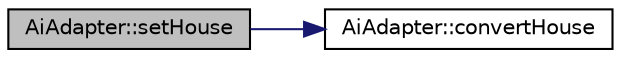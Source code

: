 digraph "AiAdapter::setHouse"
{
 // LATEX_PDF_SIZE
  edge [fontname="Helvetica",fontsize="10",labelfontname="Helvetica",labelfontsize="10"];
  node [fontname="Helvetica",fontsize="10",shape=record];
  rankdir="LR";
  Node1 [label="AiAdapter::setHouse",height=0.2,width=0.4,color="black", fillcolor="grey75", style="filled", fontcolor="black",tooltip=" "];
  Node1 -> Node2 [color="midnightblue",fontsize="10",style="solid",fontname="Helvetica"];
  Node2 [label="AiAdapter::convertHouse",height=0.2,width=0.4,color="black", fillcolor="white", style="filled",URL="$class_ai_adapter.html#a10711aa34ec520301090d8d8d921acdd",tooltip=" "];
}

